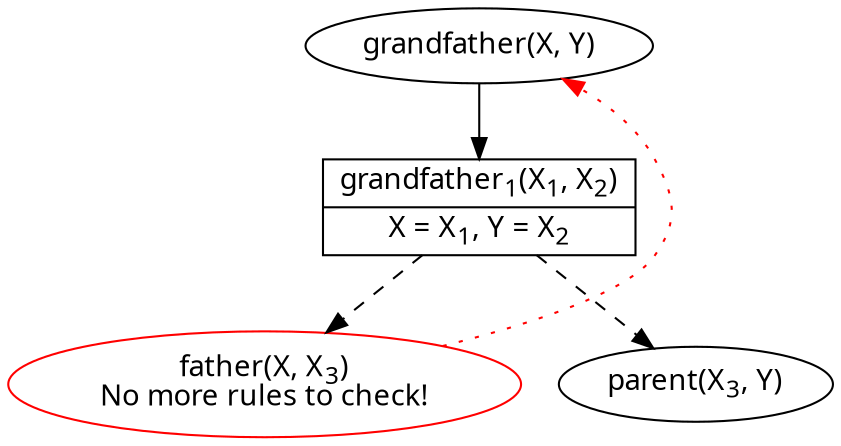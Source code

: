 digraph VIPER_visualization_root {
    node [fontname = "Fira Mono"];

    root [label = "grandfather(X, Y)"];
    root_success [
        // enables having multiple boxes inside a node
        shape = record,
        // using < and > instead of quotes for delimiting a label makes it possible to use (a subset of) HTML in it
        // { A | B } makes A and B be in two separate boxes stacked on top of each other
        label = <{grandfather<sub>1</sub>(X<sub>1</sub>, X<sub>2</sub>)|X = X<sub>1</sub>, Y = X<sub>2</sub>}>
    ];
    subgoal1 [label = <father(X, X<sub>3</sub>)<br />No more rules to check!>, color = red];
    subgoal2 [label = <parent(X<sub>3</sub>, Y)>];

    // this ensures that subgoal1 is always left of subgoal2
    // and that they are always on the same level
    // try commenting the rank = same line and see what happens
    {rank = same; subgoal1; subgoal2}
    subgoal1 -> subgoal2 [style=invis];

    root -> root_success;
    root_success -> subgoal1 [style=dashed];
    root_success -> subgoal2 [style=dashed];
    subgoal1 -> root [
        color = red,
        style = dotted,
        constraint = false
    ];
}
